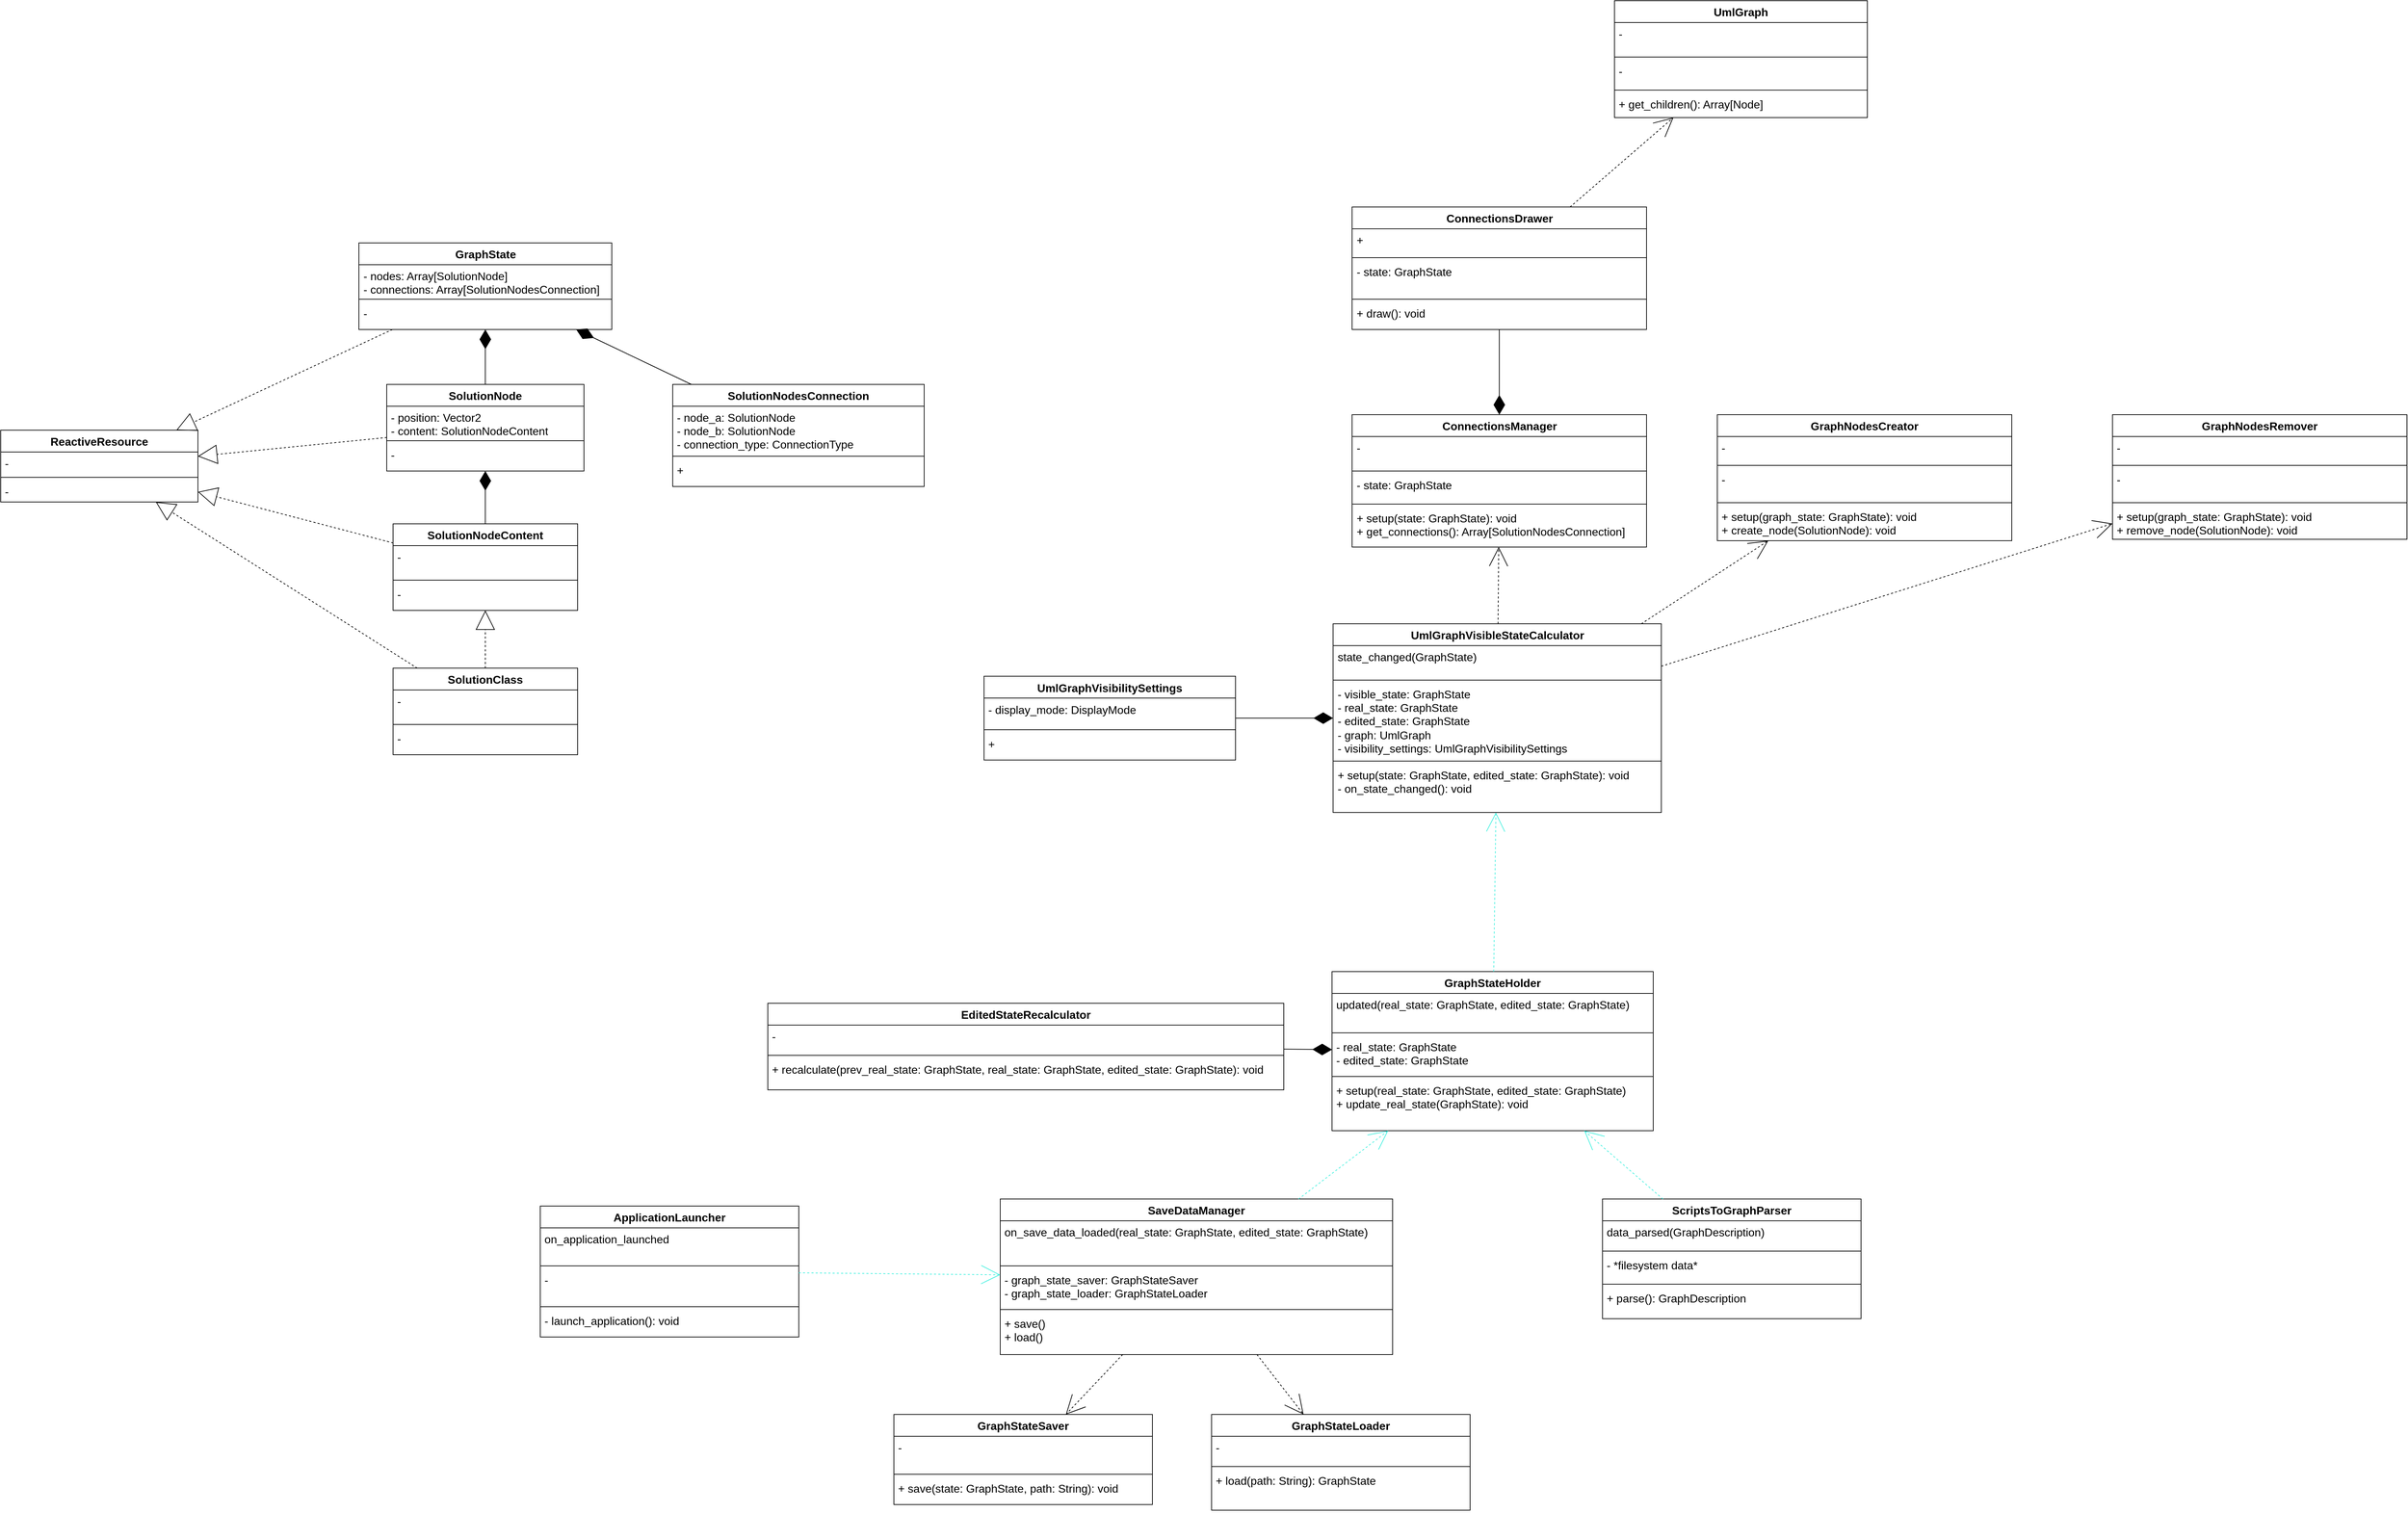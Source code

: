 <mxfile version="21.2.8" type="device" pages="2">
  <diagram name="Страница 1" id="AwVLDRzQxcL7jqyfttoa">
    <mxGraphModel dx="5785" dy="3535" grid="0" gridSize="10" guides="1" tooltips="1" connect="1" arrows="1" fold="1" page="0" pageScale="1" pageWidth="827" pageHeight="1169" math="0" shadow="0">
      <root>
        <mxCell id="0" />
        <mxCell id="1" parent="0" />
        <mxCell id="5uc5JMmJlE19swkzOkFR-1" value="UmlGraph" style="swimlane;fontStyle=1;align=center;verticalAlign=top;childLayout=stackLayout;horizontal=1;startSize=31;horizontalStack=0;resizeParent=1;resizeParentMax=0;resizeLast=0;collapsible=1;marginBottom=0;whiteSpace=wrap;html=1;fontSize=16;" parent="1" vertex="1">
          <mxGeometry x="5" y="-806" width="359" height="166" as="geometry" />
        </mxCell>
        <mxCell id="5uc5JMmJlE19swkzOkFR-2" value="-&amp;nbsp;" style="text;strokeColor=none;fillColor=none;align=left;verticalAlign=top;spacingLeft=4;spacingRight=4;overflow=hidden;rotatable=0;points=[[0,0.5],[1,0.5]];portConstraint=eastwest;whiteSpace=wrap;html=1;fontSize=16;" parent="5uc5JMmJlE19swkzOkFR-1" vertex="1">
          <mxGeometry y="31" width="359" height="45" as="geometry" />
        </mxCell>
        <mxCell id="5uc5JMmJlE19swkzOkFR-3" value="" style="line;strokeWidth=1;fillColor=none;align=left;verticalAlign=middle;spacingTop=-1;spacingLeft=3;spacingRight=3;rotatable=0;labelPosition=right;points=[];portConstraint=eastwest;strokeColor=inherit;fontSize=16;" parent="5uc5JMmJlE19swkzOkFR-1" vertex="1">
          <mxGeometry y="76" width="359" height="8" as="geometry" />
        </mxCell>
        <mxCell id="5uc5JMmJlE19swkzOkFR-4" value="-&amp;nbsp;" style="text;strokeColor=none;fillColor=none;align=left;verticalAlign=top;spacingLeft=4;spacingRight=4;overflow=hidden;rotatable=0;points=[[0,0.5],[1,0.5]];portConstraint=eastwest;whiteSpace=wrap;html=1;fontSize=16;" parent="5uc5JMmJlE19swkzOkFR-1" vertex="1">
          <mxGeometry y="84" width="359" height="39" as="geometry" />
        </mxCell>
        <mxCell id="5uc5JMmJlE19swkzOkFR-40" value="" style="line;strokeWidth=1;fillColor=none;align=left;verticalAlign=middle;spacingTop=-1;spacingLeft=3;spacingRight=3;rotatable=0;labelPosition=right;points=[];portConstraint=eastwest;strokeColor=inherit;fontSize=16;" parent="5uc5JMmJlE19swkzOkFR-1" vertex="1">
          <mxGeometry y="123" width="359" height="8" as="geometry" />
        </mxCell>
        <mxCell id="5uc5JMmJlE19swkzOkFR-39" value="+ get_children(): Array[Node]" style="text;strokeColor=none;fillColor=none;align=left;verticalAlign=top;spacingLeft=4;spacingRight=4;overflow=hidden;rotatable=0;points=[[0,0.5],[1,0.5]];portConstraint=eastwest;whiteSpace=wrap;html=1;fontSize=16;" parent="5uc5JMmJlE19swkzOkFR-1" vertex="1">
          <mxGeometry y="131" width="359" height="35" as="geometry" />
        </mxCell>
        <mxCell id="5uc5JMmJlE19swkzOkFR-9" value="ConnectionsManager" style="swimlane;fontStyle=1;align=center;verticalAlign=top;childLayout=stackLayout;horizontal=1;startSize=31;horizontalStack=0;resizeParent=1;resizeParentMax=0;resizeLast=0;collapsible=1;marginBottom=0;whiteSpace=wrap;html=1;fontSize=16;" parent="1" vertex="1">
          <mxGeometry x="-367.5" y="-218" width="418" height="188" as="geometry" />
        </mxCell>
        <mxCell id="5uc5JMmJlE19swkzOkFR-10" value="-" style="text;strokeColor=none;fillColor=none;align=left;verticalAlign=top;spacingLeft=4;spacingRight=4;overflow=hidden;rotatable=0;points=[[0,0.5],[1,0.5]];portConstraint=eastwest;whiteSpace=wrap;html=1;fontSize=16;" parent="5uc5JMmJlE19swkzOkFR-9" vertex="1">
          <mxGeometry y="31" width="418" height="45" as="geometry" />
        </mxCell>
        <mxCell id="5uc5JMmJlE19swkzOkFR-11" value="" style="line;strokeWidth=1;fillColor=none;align=left;verticalAlign=middle;spacingTop=-1;spacingLeft=3;spacingRight=3;rotatable=0;labelPosition=right;points=[];portConstraint=eastwest;strokeColor=inherit;fontSize=16;" parent="5uc5JMmJlE19swkzOkFR-9" vertex="1">
          <mxGeometry y="76" width="418" height="8" as="geometry" />
        </mxCell>
        <mxCell id="5uc5JMmJlE19swkzOkFR-12" value="- state: GraphState" style="text;strokeColor=none;fillColor=none;align=left;verticalAlign=top;spacingLeft=4;spacingRight=4;overflow=hidden;rotatable=0;points=[[0,0.5],[1,0.5]];portConstraint=eastwest;whiteSpace=wrap;html=1;fontSize=16;" parent="5uc5JMmJlE19swkzOkFR-9" vertex="1">
          <mxGeometry y="84" width="418" height="39" as="geometry" />
        </mxCell>
        <mxCell id="5uc5JMmJlE19swkzOkFR-42" value="" style="line;strokeWidth=1;fillColor=none;align=left;verticalAlign=middle;spacingTop=-1;spacingLeft=3;spacingRight=3;rotatable=0;labelPosition=right;points=[];portConstraint=eastwest;strokeColor=inherit;fontSize=16;" parent="5uc5JMmJlE19swkzOkFR-9" vertex="1">
          <mxGeometry y="123" width="418" height="8" as="geometry" />
        </mxCell>
        <mxCell id="5uc5JMmJlE19swkzOkFR-41" value="+ setup(state: GraphState): void&lt;br&gt;+ get_connections(): Array[SolutionNodesConnection]" style="text;strokeColor=none;fillColor=none;align=left;verticalAlign=top;spacingLeft=4;spacingRight=4;overflow=hidden;rotatable=0;points=[[0,0.5],[1,0.5]];portConstraint=eastwest;whiteSpace=wrap;html=1;fontSize=16;" parent="5uc5JMmJlE19swkzOkFR-9" vertex="1">
          <mxGeometry y="131" width="418" height="57" as="geometry" />
        </mxCell>
        <mxCell id="5uc5JMmJlE19swkzOkFR-57" value="GraphStateSaver" style="swimlane;fontStyle=1;align=center;verticalAlign=top;childLayout=stackLayout;horizontal=1;startSize=31;horizontalStack=0;resizeParent=1;resizeParentMax=0;resizeLast=0;collapsible=1;marginBottom=0;whiteSpace=wrap;html=1;fontSize=16;" parent="1" vertex="1">
          <mxGeometry x="-1018" y="1202" width="367" height="128" as="geometry" />
        </mxCell>
        <mxCell id="5uc5JMmJlE19swkzOkFR-58" value="-&amp;nbsp;" style="text;strokeColor=none;fillColor=none;align=left;verticalAlign=top;spacingLeft=4;spacingRight=4;overflow=hidden;rotatable=0;points=[[0,0.5],[1,0.5]];portConstraint=eastwest;whiteSpace=wrap;html=1;fontSize=16;" parent="5uc5JMmJlE19swkzOkFR-57" vertex="1">
          <mxGeometry y="31" width="367" height="50" as="geometry" />
        </mxCell>
        <mxCell id="5uc5JMmJlE19swkzOkFR-59" value="" style="line;strokeWidth=1;fillColor=none;align=left;verticalAlign=middle;spacingTop=-1;spacingLeft=3;spacingRight=3;rotatable=0;labelPosition=right;points=[];portConstraint=eastwest;strokeColor=inherit;fontSize=16;" parent="5uc5JMmJlE19swkzOkFR-57" vertex="1">
          <mxGeometry y="81" width="367" height="8" as="geometry" />
        </mxCell>
        <mxCell id="5uc5JMmJlE19swkzOkFR-60" value="+ save(state: GraphState, path: String): void" style="text;strokeColor=none;fillColor=none;align=left;verticalAlign=top;spacingLeft=4;spacingRight=4;overflow=hidden;rotatable=0;points=[[0,0.5],[1,0.5]];portConstraint=eastwest;whiteSpace=wrap;html=1;fontSize=16;" parent="5uc5JMmJlE19swkzOkFR-57" vertex="1">
          <mxGeometry y="89" width="367" height="39" as="geometry" />
        </mxCell>
        <mxCell id="5uc5JMmJlE19swkzOkFR-74" value="GraphStateHolder" style="swimlane;fontStyle=1;align=center;verticalAlign=top;childLayout=stackLayout;horizontal=1;startSize=31;horizontalStack=0;resizeParent=1;resizeParentMax=0;resizeLast=0;collapsible=1;marginBottom=0;whiteSpace=wrap;html=1;fontSize=16;" parent="1" vertex="1">
          <mxGeometry x="-396" y="573" width="456" height="226" as="geometry" />
        </mxCell>
        <mxCell id="rh7_JG7pUsOW5z6qLUO1-1" value="updated(real_state: GraphState, edited_state: GraphState)" style="text;strokeColor=none;fillColor=none;align=left;verticalAlign=top;spacingLeft=4;spacingRight=4;overflow=hidden;rotatable=0;points=[[0,0.5],[1,0.5]];portConstraint=eastwest;whiteSpace=wrap;html=1;fontSize=16;" parent="5uc5JMmJlE19swkzOkFR-74" vertex="1">
          <mxGeometry y="31" width="456" height="52" as="geometry" />
        </mxCell>
        <mxCell id="rh7_JG7pUsOW5z6qLUO1-2" value="" style="line;strokeWidth=1;fillColor=none;align=left;verticalAlign=middle;spacingTop=-1;spacingLeft=3;spacingRight=3;rotatable=0;labelPosition=right;points=[];portConstraint=eastwest;strokeColor=inherit;fontSize=16;" parent="5uc5JMmJlE19swkzOkFR-74" vertex="1">
          <mxGeometry y="83" width="456" height="8" as="geometry" />
        </mxCell>
        <mxCell id="5uc5JMmJlE19swkzOkFR-75" value="- real_state: GraphState&lt;br&gt;- edited_state: GraphState" style="text;strokeColor=none;fillColor=none;align=left;verticalAlign=top;spacingLeft=4;spacingRight=4;overflow=hidden;rotatable=0;points=[[0,0.5],[1,0.5]];portConstraint=eastwest;whiteSpace=wrap;html=1;fontSize=16;" parent="5uc5JMmJlE19swkzOkFR-74" vertex="1">
          <mxGeometry y="91" width="456" height="54" as="geometry" />
        </mxCell>
        <mxCell id="5uc5JMmJlE19swkzOkFR-76" value="" style="line;strokeWidth=1;fillColor=none;align=left;verticalAlign=middle;spacingTop=-1;spacingLeft=3;spacingRight=3;rotatable=0;labelPosition=right;points=[];portConstraint=eastwest;strokeColor=inherit;fontSize=16;" parent="5uc5JMmJlE19swkzOkFR-74" vertex="1">
          <mxGeometry y="145" width="456" height="8" as="geometry" />
        </mxCell>
        <mxCell id="5uc5JMmJlE19swkzOkFR-77" value="+ setup(real_state: GraphState, edited_state: GraphState)&lt;br&gt;+ update_real_state(GraphState): void" style="text;strokeColor=none;fillColor=none;align=left;verticalAlign=top;spacingLeft=4;spacingRight=4;overflow=hidden;rotatable=0;points=[[0,0.5],[1,0.5]];portConstraint=eastwest;whiteSpace=wrap;html=1;fontSize=16;" parent="5uc5JMmJlE19swkzOkFR-74" vertex="1">
          <mxGeometry y="153" width="456" height="73" as="geometry" />
        </mxCell>
        <mxCell id="5uc5JMmJlE19swkzOkFR-81" style="edgeStyle=none;rounded=0;orthogonalLoop=1;jettySize=auto;html=1;fontSize=12;startSize=8;endSize=25;dashed=1;strokeWidth=1;endArrow=open;endFill=0;curved=1;" parent="1" source="rh7_JG7pUsOW5z6qLUO1-3" target="5uc5JMmJlE19swkzOkFR-57" edge="1">
          <mxGeometry relative="1" as="geometry">
            <mxPoint x="-404" y="714" as="sourcePoint" />
            <mxPoint x="-594" y="1138" as="targetPoint" />
          </mxGeometry>
        </mxCell>
        <mxCell id="5uc5JMmJlE19swkzOkFR-88" value="GraphStateLoader" style="swimlane;fontStyle=1;align=center;verticalAlign=top;childLayout=stackLayout;horizontal=1;startSize=31;horizontalStack=0;resizeParent=1;resizeParentMax=0;resizeLast=0;collapsible=1;marginBottom=0;whiteSpace=wrap;html=1;fontSize=16;" parent="1" vertex="1">
          <mxGeometry x="-567" y="1202" width="367" height="136" as="geometry" />
        </mxCell>
        <mxCell id="5uc5JMmJlE19swkzOkFR-104" value="-" style="text;strokeColor=none;fillColor=none;align=left;verticalAlign=top;spacingLeft=4;spacingRight=4;overflow=hidden;rotatable=0;points=[[0,0.5],[1,0.5]];portConstraint=eastwest;whiteSpace=wrap;html=1;fontSize=16;" parent="5uc5JMmJlE19swkzOkFR-88" vertex="1">
          <mxGeometry y="31" width="367" height="39" as="geometry" />
        </mxCell>
        <mxCell id="5uc5JMmJlE19swkzOkFR-90" value="" style="line;strokeWidth=1;fillColor=none;align=left;verticalAlign=middle;spacingTop=-1;spacingLeft=3;spacingRight=3;rotatable=0;labelPosition=right;points=[];portConstraint=eastwest;strokeColor=inherit;fontSize=16;" parent="5uc5JMmJlE19swkzOkFR-88" vertex="1">
          <mxGeometry y="70" width="367" height="8" as="geometry" />
        </mxCell>
        <mxCell id="5uc5JMmJlE19swkzOkFR-91" value="+ load(path: String): GraphState" style="text;strokeColor=none;fillColor=none;align=left;verticalAlign=top;spacingLeft=4;spacingRight=4;overflow=hidden;rotatable=0;points=[[0,0.5],[1,0.5]];portConstraint=eastwest;whiteSpace=wrap;html=1;fontSize=16;" parent="5uc5JMmJlE19swkzOkFR-88" vertex="1">
          <mxGeometry y="78" width="367" height="58" as="geometry" />
        </mxCell>
        <mxCell id="5uc5JMmJlE19swkzOkFR-96" value="ScriptsToGraphParser" style="swimlane;fontStyle=1;align=center;verticalAlign=top;childLayout=stackLayout;horizontal=1;startSize=31;horizontalStack=0;resizeParent=1;resizeParentMax=0;resizeLast=0;collapsible=1;marginBottom=0;whiteSpace=wrap;html=1;fontSize=16;" parent="1" vertex="1">
          <mxGeometry x="-12" y="896" width="367" height="170" as="geometry" />
        </mxCell>
        <mxCell id="5uc5JMmJlE19swkzOkFR-97" value="data_parsed(GraphDescription)" style="text;strokeColor=none;fillColor=none;align=left;verticalAlign=top;spacingLeft=4;spacingRight=4;overflow=hidden;rotatable=0;points=[[0,0.5],[1,0.5]];portConstraint=eastwest;whiteSpace=wrap;html=1;fontSize=16;" parent="5uc5JMmJlE19swkzOkFR-96" vertex="1">
          <mxGeometry y="31" width="367" height="39" as="geometry" />
        </mxCell>
        <mxCell id="5uc5JMmJlE19swkzOkFR-112" value="" style="line;strokeWidth=1;fillColor=none;align=left;verticalAlign=middle;spacingTop=-1;spacingLeft=3;spacingRight=3;rotatable=0;labelPosition=right;points=[];portConstraint=eastwest;strokeColor=inherit;fontSize=16;" parent="5uc5JMmJlE19swkzOkFR-96" vertex="1">
          <mxGeometry y="70" width="367" height="8" as="geometry" />
        </mxCell>
        <mxCell id="5uc5JMmJlE19swkzOkFR-106" value="- *filesystem data*" style="text;strokeColor=none;fillColor=none;align=left;verticalAlign=top;spacingLeft=4;spacingRight=4;overflow=hidden;rotatable=0;points=[[0,0.5],[1,0.5]];portConstraint=eastwest;whiteSpace=wrap;html=1;fontSize=16;" parent="5uc5JMmJlE19swkzOkFR-96" vertex="1">
          <mxGeometry y="78" width="367" height="39" as="geometry" />
        </mxCell>
        <mxCell id="5uc5JMmJlE19swkzOkFR-98" value="" style="line;strokeWidth=1;fillColor=none;align=left;verticalAlign=middle;spacingTop=-1;spacingLeft=3;spacingRight=3;rotatable=0;labelPosition=right;points=[];portConstraint=eastwest;strokeColor=inherit;fontSize=16;" parent="5uc5JMmJlE19swkzOkFR-96" vertex="1">
          <mxGeometry y="117" width="367" height="8" as="geometry" />
        </mxCell>
        <mxCell id="5uc5JMmJlE19swkzOkFR-99" value="+ parse(): GraphDescription" style="text;strokeColor=none;fillColor=none;align=left;verticalAlign=top;spacingLeft=4;spacingRight=4;overflow=hidden;rotatable=0;points=[[0,0.5],[1,0.5]];portConstraint=eastwest;whiteSpace=wrap;html=1;fontSize=16;" parent="5uc5JMmJlE19swkzOkFR-96" vertex="1">
          <mxGeometry y="125" width="367" height="45" as="geometry" />
        </mxCell>
        <mxCell id="5uc5JMmJlE19swkzOkFR-102" style="edgeStyle=none;rounded=0;orthogonalLoop=1;jettySize=auto;html=1;fontSize=12;startSize=8;endSize=25;dashed=1;strokeWidth=1;endArrow=open;endFill=0;curved=1;strokeColor=#43F0DF;" parent="1" source="5uc5JMmJlE19swkzOkFR-96" target="5uc5JMmJlE19swkzOkFR-74" edge="1">
          <mxGeometry relative="1" as="geometry">
            <mxPoint x="404" y="1011" as="sourcePoint" />
            <mxPoint x="9" y="868" as="targetPoint" />
          </mxGeometry>
        </mxCell>
        <mxCell id="_XdN-YsThGpJF9ERjy_R-31" value="SolutionNodeContent" style="swimlane;fontStyle=1;align=center;verticalAlign=top;childLayout=stackLayout;horizontal=1;startSize=31;horizontalStack=0;resizeParent=1;resizeParentMax=0;resizeLast=0;collapsible=1;marginBottom=0;whiteSpace=wrap;html=1;fontSize=16;" parent="1" vertex="1">
          <mxGeometry x="-1729" y="-63" width="262" height="123" as="geometry" />
        </mxCell>
        <mxCell id="_XdN-YsThGpJF9ERjy_R-32" value="-&amp;nbsp;" style="text;strokeColor=none;fillColor=none;align=left;verticalAlign=top;spacingLeft=4;spacingRight=4;overflow=hidden;rotatable=0;points=[[0,0.5],[1,0.5]];portConstraint=eastwest;whiteSpace=wrap;html=1;fontSize=16;" parent="_XdN-YsThGpJF9ERjy_R-31" vertex="1">
          <mxGeometry y="31" width="262" height="45" as="geometry" />
        </mxCell>
        <mxCell id="_XdN-YsThGpJF9ERjy_R-33" value="" style="line;strokeWidth=1;fillColor=none;align=left;verticalAlign=middle;spacingTop=-1;spacingLeft=3;spacingRight=3;rotatable=0;labelPosition=right;points=[];portConstraint=eastwest;strokeColor=inherit;fontSize=16;" parent="_XdN-YsThGpJF9ERjy_R-31" vertex="1">
          <mxGeometry y="76" width="262" height="8" as="geometry" />
        </mxCell>
        <mxCell id="_XdN-YsThGpJF9ERjy_R-34" value="-" style="text;strokeColor=none;fillColor=none;align=left;verticalAlign=top;spacingLeft=4;spacingRight=4;overflow=hidden;rotatable=0;points=[[0,0.5],[1,0.5]];portConstraint=eastwest;whiteSpace=wrap;html=1;fontSize=16;" parent="_XdN-YsThGpJF9ERjy_R-31" vertex="1">
          <mxGeometry y="84" width="262" height="39" as="geometry" />
        </mxCell>
        <mxCell id="_XdN-YsThGpJF9ERjy_R-35" value="SolutionNode" style="swimlane;fontStyle=1;align=center;verticalAlign=top;childLayout=stackLayout;horizontal=1;startSize=31;horizontalStack=0;resizeParent=1;resizeParentMax=0;resizeLast=0;collapsible=1;marginBottom=0;whiteSpace=wrap;html=1;fontSize=16;" parent="1" vertex="1">
          <mxGeometry x="-1738" y="-261" width="280" height="123" as="geometry" />
        </mxCell>
        <mxCell id="_XdN-YsThGpJF9ERjy_R-36" value="- position: Vector2&lt;br&gt;- content: SolutionNodeContent" style="text;strokeColor=none;fillColor=none;align=left;verticalAlign=top;spacingLeft=4;spacingRight=4;overflow=hidden;rotatable=0;points=[[0,0.5],[1,0.5]];portConstraint=eastwest;whiteSpace=wrap;html=1;fontSize=16;" parent="_XdN-YsThGpJF9ERjy_R-35" vertex="1">
          <mxGeometry y="31" width="280" height="45" as="geometry" />
        </mxCell>
        <mxCell id="_XdN-YsThGpJF9ERjy_R-37" value="" style="line;strokeWidth=1;fillColor=none;align=left;verticalAlign=middle;spacingTop=-1;spacingLeft=3;spacingRight=3;rotatable=0;labelPosition=right;points=[];portConstraint=eastwest;strokeColor=inherit;fontSize=16;" parent="_XdN-YsThGpJF9ERjy_R-35" vertex="1">
          <mxGeometry y="76" width="280" height="8" as="geometry" />
        </mxCell>
        <mxCell id="_XdN-YsThGpJF9ERjy_R-38" value="-&amp;nbsp;" style="text;strokeColor=none;fillColor=none;align=left;verticalAlign=top;spacingLeft=4;spacingRight=4;overflow=hidden;rotatable=0;points=[[0,0.5],[1,0.5]];portConstraint=eastwest;whiteSpace=wrap;html=1;fontSize=16;" parent="_XdN-YsThGpJF9ERjy_R-35" vertex="1">
          <mxGeometry y="84" width="280" height="39" as="geometry" />
        </mxCell>
        <mxCell id="_XdN-YsThGpJF9ERjy_R-46" value="SolutionClass" style="swimlane;fontStyle=1;align=center;verticalAlign=top;childLayout=stackLayout;horizontal=1;startSize=31;horizontalStack=0;resizeParent=1;resizeParentMax=0;resizeLast=0;collapsible=1;marginBottom=0;whiteSpace=wrap;html=1;fontSize=16;" parent="1" vertex="1">
          <mxGeometry x="-1729" y="142" width="262" height="123" as="geometry" />
        </mxCell>
        <mxCell id="_XdN-YsThGpJF9ERjy_R-47" value="-&amp;nbsp;" style="text;strokeColor=none;fillColor=none;align=left;verticalAlign=top;spacingLeft=4;spacingRight=4;overflow=hidden;rotatable=0;points=[[0,0.5],[1,0.5]];portConstraint=eastwest;whiteSpace=wrap;html=1;fontSize=16;" parent="_XdN-YsThGpJF9ERjy_R-46" vertex="1">
          <mxGeometry y="31" width="262" height="45" as="geometry" />
        </mxCell>
        <mxCell id="_XdN-YsThGpJF9ERjy_R-48" value="" style="line;strokeWidth=1;fillColor=none;align=left;verticalAlign=middle;spacingTop=-1;spacingLeft=3;spacingRight=3;rotatable=0;labelPosition=right;points=[];portConstraint=eastwest;strokeColor=inherit;fontSize=16;" parent="_XdN-YsThGpJF9ERjy_R-46" vertex="1">
          <mxGeometry y="76" width="262" height="8" as="geometry" />
        </mxCell>
        <mxCell id="_XdN-YsThGpJF9ERjy_R-49" value="-" style="text;strokeColor=none;fillColor=none;align=left;verticalAlign=top;spacingLeft=4;spacingRight=4;overflow=hidden;rotatable=0;points=[[0,0.5],[1,0.5]];portConstraint=eastwest;whiteSpace=wrap;html=1;fontSize=16;" parent="_XdN-YsThGpJF9ERjy_R-46" vertex="1">
          <mxGeometry y="84" width="262" height="39" as="geometry" />
        </mxCell>
        <mxCell id="_XdN-YsThGpJF9ERjy_R-51" style="edgeStyle=none;rounded=0;orthogonalLoop=1;jettySize=auto;html=1;fontSize=12;startSize=8;endSize=25;dashed=1;strokeWidth=1;endArrow=block;endFill=0;curved=1;" parent="1" source="_XdN-YsThGpJF9ERjy_R-46" target="_XdN-YsThGpJF9ERjy_R-31" edge="1">
          <mxGeometry relative="1" as="geometry">
            <mxPoint x="-1221" y="303" as="sourcePoint" />
            <mxPoint x="-1145" y="229" as="targetPoint" />
          </mxGeometry>
        </mxCell>
        <mxCell id="_XdN-YsThGpJF9ERjy_R-53" style="edgeStyle=none;rounded=0;orthogonalLoop=1;jettySize=auto;html=1;fontSize=12;startSize=8;endSize=25;strokeWidth=1;endArrow=diamondThin;endFill=1;curved=1;" parent="1" source="_XdN-YsThGpJF9ERjy_R-35" target="sZYYKadMbbek9cVeQEOd-8" edge="1">
          <mxGeometry relative="1" as="geometry">
            <mxPoint x="-1122" y="333" as="sourcePoint" />
            <mxPoint x="-1598" y="-332" as="targetPoint" />
          </mxGeometry>
        </mxCell>
        <mxCell id="_XdN-YsThGpJF9ERjy_R-55" style="edgeStyle=none;rounded=0;orthogonalLoop=1;jettySize=auto;html=1;fontSize=12;startSize=8;endSize=25;strokeWidth=1;endArrow=diamondThin;endFill=1;curved=1;" parent="1" source="_XdN-YsThGpJF9ERjy_R-31" target="_XdN-YsThGpJF9ERjy_R-35" edge="1">
          <mxGeometry relative="1" as="geometry">
            <mxPoint x="-1220" y="264" as="sourcePoint" />
            <mxPoint x="-1144" y="190" as="targetPoint" />
          </mxGeometry>
        </mxCell>
        <mxCell id="_XdN-YsThGpJF9ERjy_R-63" value="SolutionNodesConnection" style="swimlane;fontStyle=1;align=center;verticalAlign=top;childLayout=stackLayout;horizontal=1;startSize=31;horizontalStack=0;resizeParent=1;resizeParentMax=0;resizeLast=0;collapsible=1;marginBottom=0;whiteSpace=wrap;html=1;fontSize=16;" parent="1" vertex="1">
          <mxGeometry x="-1332" y="-261" width="357" height="145" as="geometry" />
        </mxCell>
        <mxCell id="_XdN-YsThGpJF9ERjy_R-64" value="- node_a: SolutionNode&lt;br&gt;- node_b: SolutionNode&lt;br&gt;- connection_type: ConnectionType" style="text;strokeColor=none;fillColor=none;align=left;verticalAlign=top;spacingLeft=4;spacingRight=4;overflow=hidden;rotatable=0;points=[[0,0.5],[1,0.5]];portConstraint=eastwest;whiteSpace=wrap;html=1;fontSize=16;" parent="_XdN-YsThGpJF9ERjy_R-63" vertex="1">
          <mxGeometry y="31" width="357" height="67" as="geometry" />
        </mxCell>
        <mxCell id="_XdN-YsThGpJF9ERjy_R-65" value="" style="line;strokeWidth=1;fillColor=none;align=left;verticalAlign=middle;spacingTop=-1;spacingLeft=3;spacingRight=3;rotatable=0;labelPosition=right;points=[];portConstraint=eastwest;strokeColor=inherit;fontSize=16;" parent="_XdN-YsThGpJF9ERjy_R-63" vertex="1">
          <mxGeometry y="98" width="357" height="8" as="geometry" />
        </mxCell>
        <mxCell id="_XdN-YsThGpJF9ERjy_R-66" value="+&amp;nbsp;" style="text;strokeColor=none;fillColor=none;align=left;verticalAlign=top;spacingLeft=4;spacingRight=4;overflow=hidden;rotatable=0;points=[[0,0.5],[1,0.5]];portConstraint=eastwest;whiteSpace=wrap;html=1;fontSize=16;" parent="_XdN-YsThGpJF9ERjy_R-63" vertex="1">
          <mxGeometry y="106" width="357" height="39" as="geometry" />
        </mxCell>
        <mxCell id="_XdN-YsThGpJF9ERjy_R-68" style="edgeStyle=none;rounded=0;orthogonalLoop=1;jettySize=auto;html=1;fontSize=12;startSize=8;endSize=25;strokeWidth=1;endArrow=diamondThin;endFill=1;curved=1;" parent="1" source="_XdN-YsThGpJF9ERjy_R-63" target="sZYYKadMbbek9cVeQEOd-8" edge="1">
          <mxGeometry relative="1" as="geometry">
            <mxPoint x="-1211" y="-105" as="sourcePoint" />
            <mxPoint x="-898" y="-85" as="targetPoint" />
          </mxGeometry>
        </mxCell>
        <mxCell id="sZYYKadMbbek9cVeQEOd-1" value="ReactiveResource" style="swimlane;fontStyle=1;align=center;verticalAlign=top;childLayout=stackLayout;horizontal=1;startSize=31;horizontalStack=0;resizeParent=1;resizeParentMax=0;resizeLast=0;collapsible=1;marginBottom=0;whiteSpace=wrap;html=1;fontSize=16;" parent="1" vertex="1">
          <mxGeometry x="-2286" y="-196" width="280" height="102" as="geometry" />
        </mxCell>
        <mxCell id="sZYYKadMbbek9cVeQEOd-2" value="-&amp;nbsp;" style="text;strokeColor=none;fillColor=none;align=left;verticalAlign=top;spacingLeft=4;spacingRight=4;overflow=hidden;rotatable=0;points=[[0,0.5],[1,0.5]];portConstraint=eastwest;whiteSpace=wrap;html=1;fontSize=16;" parent="sZYYKadMbbek9cVeQEOd-1" vertex="1">
          <mxGeometry y="31" width="280" height="32" as="geometry" />
        </mxCell>
        <mxCell id="sZYYKadMbbek9cVeQEOd-3" value="" style="line;strokeWidth=1;fillColor=none;align=left;verticalAlign=middle;spacingTop=-1;spacingLeft=3;spacingRight=3;rotatable=0;labelPosition=right;points=[];portConstraint=eastwest;strokeColor=inherit;fontSize=16;" parent="sZYYKadMbbek9cVeQEOd-1" vertex="1">
          <mxGeometry y="63" width="280" height="8" as="geometry" />
        </mxCell>
        <mxCell id="sZYYKadMbbek9cVeQEOd-4" value="-&amp;nbsp;" style="text;strokeColor=none;fillColor=none;align=left;verticalAlign=top;spacingLeft=4;spacingRight=4;overflow=hidden;rotatable=0;points=[[0,0.5],[1,0.5]];portConstraint=eastwest;whiteSpace=wrap;html=1;fontSize=16;" parent="sZYYKadMbbek9cVeQEOd-1" vertex="1">
          <mxGeometry y="71" width="280" height="31" as="geometry" />
        </mxCell>
        <mxCell id="sZYYKadMbbek9cVeQEOd-5" style="edgeStyle=none;rounded=0;orthogonalLoop=1;jettySize=auto;html=1;fontSize=12;startSize=8;endSize=25;dashed=1;strokeWidth=1;endArrow=block;endFill=0;curved=1;" parent="1" source="_XdN-YsThGpJF9ERjy_R-31" target="sZYYKadMbbek9cVeQEOd-1" edge="1">
          <mxGeometry relative="1" as="geometry">
            <mxPoint x="-1588" y="152" as="sourcePoint" />
            <mxPoint x="-1588" y="70" as="targetPoint" />
          </mxGeometry>
        </mxCell>
        <mxCell id="sZYYKadMbbek9cVeQEOd-6" style="edgeStyle=none;rounded=0;orthogonalLoop=1;jettySize=auto;html=1;fontSize=12;startSize=8;endSize=25;dashed=1;strokeWidth=1;endArrow=block;endFill=0;curved=1;" parent="1" source="_XdN-YsThGpJF9ERjy_R-46" target="sZYYKadMbbek9cVeQEOd-1" edge="1">
          <mxGeometry relative="1" as="geometry">
            <mxPoint x="-1719" y="-21.239" as="sourcePoint" />
            <mxPoint x="-2155" y="-120.218" as="targetPoint" />
          </mxGeometry>
        </mxCell>
        <mxCell id="sZYYKadMbbek9cVeQEOd-7" style="edgeStyle=none;rounded=0;orthogonalLoop=1;jettySize=auto;html=1;fontSize=12;startSize=8;endSize=25;dashed=1;strokeWidth=1;endArrow=block;endFill=0;curved=1;" parent="1" source="_XdN-YsThGpJF9ERjy_R-35" target="sZYYKadMbbek9cVeQEOd-1" edge="1">
          <mxGeometry relative="1" as="geometry">
            <mxPoint x="-1719" y="-21.239" as="sourcePoint" />
            <mxPoint x="-2155" y="-120.218" as="targetPoint" />
          </mxGeometry>
        </mxCell>
        <mxCell id="sZYYKadMbbek9cVeQEOd-8" value="GraphState" style="swimlane;fontStyle=1;align=center;verticalAlign=top;childLayout=stackLayout;horizontal=1;startSize=31;horizontalStack=0;resizeParent=1;resizeParentMax=0;resizeLast=0;collapsible=1;marginBottom=0;whiteSpace=wrap;html=1;fontSize=16;" parent="1" vertex="1">
          <mxGeometry x="-1777.5" y="-462" width="359" height="123" as="geometry" />
        </mxCell>
        <mxCell id="sZYYKadMbbek9cVeQEOd-9" value="- nodes: Array[SolutionNode]&lt;br&gt;- connections: Array[SolutionNodesConnection]" style="text;strokeColor=none;fillColor=none;align=left;verticalAlign=top;spacingLeft=4;spacingRight=4;overflow=hidden;rotatable=0;points=[[0,0.5],[1,0.5]];portConstraint=eastwest;whiteSpace=wrap;html=1;fontSize=16;" parent="sZYYKadMbbek9cVeQEOd-8" vertex="1">
          <mxGeometry y="31" width="359" height="45" as="geometry" />
        </mxCell>
        <mxCell id="sZYYKadMbbek9cVeQEOd-10" value="" style="line;strokeWidth=1;fillColor=none;align=left;verticalAlign=middle;spacingTop=-1;spacingLeft=3;spacingRight=3;rotatable=0;labelPosition=right;points=[];portConstraint=eastwest;strokeColor=inherit;fontSize=16;" parent="sZYYKadMbbek9cVeQEOd-8" vertex="1">
          <mxGeometry y="76" width="359" height="8" as="geometry" />
        </mxCell>
        <mxCell id="sZYYKadMbbek9cVeQEOd-11" value="-" style="text;strokeColor=none;fillColor=none;align=left;verticalAlign=top;spacingLeft=4;spacingRight=4;overflow=hidden;rotatable=0;points=[[0,0.5],[1,0.5]];portConstraint=eastwest;whiteSpace=wrap;html=1;fontSize=16;" parent="sZYYKadMbbek9cVeQEOd-8" vertex="1">
          <mxGeometry y="84" width="359" height="39" as="geometry" />
        </mxCell>
        <mxCell id="sZYYKadMbbek9cVeQEOd-12" style="edgeStyle=none;rounded=0;orthogonalLoop=1;jettySize=auto;html=1;fontSize=12;startSize=8;endSize=25;dashed=1;strokeWidth=1;endArrow=block;endFill=0;curved=1;" parent="1" source="sZYYKadMbbek9cVeQEOd-8" target="sZYYKadMbbek9cVeQEOd-1" edge="1">
          <mxGeometry relative="1" as="geometry">
            <mxPoint x="-1728" y="-175.577" as="sourcePoint" />
            <mxPoint x="-1996.0" y="-148.923" as="targetPoint" />
          </mxGeometry>
        </mxCell>
        <mxCell id="sZYYKadMbbek9cVeQEOd-22" style="edgeStyle=none;curved=1;rounded=0;orthogonalLoop=1;jettySize=auto;html=1;exitX=0.25;exitY=0;exitDx=0;exitDy=0;fontSize=12;startSize=8;endSize=8;" parent="1" edge="1">
          <mxGeometry relative="1" as="geometry">
            <mxPoint x="263.25" y="-518" as="sourcePoint" />
            <mxPoint x="263.25" y="-518" as="targetPoint" />
          </mxGeometry>
        </mxCell>
        <mxCell id="sZYYKadMbbek9cVeQEOd-32" value="GraphNodesCreator" style="swimlane;fontStyle=1;align=center;verticalAlign=top;childLayout=stackLayout;horizontal=1;startSize=31;horizontalStack=0;resizeParent=1;resizeParentMax=0;resizeLast=0;collapsible=1;marginBottom=0;whiteSpace=wrap;html=1;fontSize=16;" parent="1" vertex="1">
          <mxGeometry x="151" y="-218" width="418" height="179" as="geometry" />
        </mxCell>
        <mxCell id="sZYYKadMbbek9cVeQEOd-33" value="-" style="text;strokeColor=none;fillColor=none;align=left;verticalAlign=top;spacingLeft=4;spacingRight=4;overflow=hidden;rotatable=0;points=[[0,0.5],[1,0.5]];portConstraint=eastwest;whiteSpace=wrap;html=1;fontSize=16;" parent="sZYYKadMbbek9cVeQEOd-32" vertex="1">
          <mxGeometry y="31" width="418" height="37" as="geometry" />
        </mxCell>
        <mxCell id="sZYYKadMbbek9cVeQEOd-34" value="" style="line;strokeWidth=1;fillColor=none;align=left;verticalAlign=middle;spacingTop=-1;spacingLeft=3;spacingRight=3;rotatable=0;labelPosition=right;points=[];portConstraint=eastwest;strokeColor=inherit;fontSize=16;" parent="sZYYKadMbbek9cVeQEOd-32" vertex="1">
          <mxGeometry y="68" width="418" height="8" as="geometry" />
        </mxCell>
        <mxCell id="sZYYKadMbbek9cVeQEOd-35" value="-" style="text;strokeColor=none;fillColor=none;align=left;verticalAlign=top;spacingLeft=4;spacingRight=4;overflow=hidden;rotatable=0;points=[[0,0.5],[1,0.5]];portConstraint=eastwest;whiteSpace=wrap;html=1;fontSize=16;" parent="sZYYKadMbbek9cVeQEOd-32" vertex="1">
          <mxGeometry y="76" width="418" height="45" as="geometry" />
        </mxCell>
        <mxCell id="sZYYKadMbbek9cVeQEOd-36" value="" style="line;strokeWidth=1;fillColor=none;align=left;verticalAlign=middle;spacingTop=-1;spacingLeft=3;spacingRight=3;rotatable=0;labelPosition=right;points=[];portConstraint=eastwest;strokeColor=inherit;fontSize=16;" parent="sZYYKadMbbek9cVeQEOd-32" vertex="1">
          <mxGeometry y="121" width="418" height="8" as="geometry" />
        </mxCell>
        <mxCell id="sZYYKadMbbek9cVeQEOd-37" value="+ setup(graph_state: GraphState): void&lt;br&gt;+ create_node(SolutionNode): void" style="text;strokeColor=none;fillColor=none;align=left;verticalAlign=top;spacingLeft=4;spacingRight=4;overflow=hidden;rotatable=0;points=[[0,0.5],[1,0.5]];portConstraint=eastwest;whiteSpace=wrap;html=1;fontSize=16;" parent="sZYYKadMbbek9cVeQEOd-32" vertex="1">
          <mxGeometry y="129" width="418" height="50" as="geometry" />
        </mxCell>
        <mxCell id="rh7_JG7pUsOW5z6qLUO1-3" value="SaveDataManager" style="swimlane;fontStyle=1;align=center;verticalAlign=top;childLayout=stackLayout;horizontal=1;startSize=31;horizontalStack=0;resizeParent=1;resizeParentMax=0;resizeLast=0;collapsible=1;marginBottom=0;whiteSpace=wrap;html=1;fontSize=16;" parent="1" vertex="1">
          <mxGeometry x="-867" y="896" width="557" height="221" as="geometry" />
        </mxCell>
        <mxCell id="rh7_JG7pUsOW5z6qLUO1-4" value="on_save_data_loaded(real_state: GraphState, edited_state: GraphState)" style="text;strokeColor=none;fillColor=none;align=left;verticalAlign=top;spacingLeft=4;spacingRight=4;overflow=hidden;rotatable=0;points=[[0,0.5],[1,0.5]];portConstraint=eastwest;whiteSpace=wrap;html=1;fontSize=16;" parent="rh7_JG7pUsOW5z6qLUO1-3" vertex="1">
          <mxGeometry y="31" width="557" height="60" as="geometry" />
        </mxCell>
        <mxCell id="rh7_JG7pUsOW5z6qLUO1-5" value="" style="line;strokeWidth=1;fillColor=none;align=left;verticalAlign=middle;spacingTop=-1;spacingLeft=3;spacingRight=3;rotatable=0;labelPosition=right;points=[];portConstraint=eastwest;strokeColor=inherit;fontSize=16;" parent="rh7_JG7pUsOW5z6qLUO1-3" vertex="1">
          <mxGeometry y="91" width="557" height="8" as="geometry" />
        </mxCell>
        <mxCell id="rh7_JG7pUsOW5z6qLUO1-6" value="- graph_state_saver: GraphStateSaver&lt;br&gt;- graph_state_loader: GraphStateLoader&lt;br&gt;" style="text;strokeColor=none;fillColor=none;align=left;verticalAlign=top;spacingLeft=4;spacingRight=4;overflow=hidden;rotatable=0;points=[[0,0.5],[1,0.5]];portConstraint=eastwest;whiteSpace=wrap;html=1;fontSize=16;" parent="rh7_JG7pUsOW5z6qLUO1-3" vertex="1">
          <mxGeometry y="99" width="557" height="54" as="geometry" />
        </mxCell>
        <mxCell id="rh7_JG7pUsOW5z6qLUO1-7" value="" style="line;strokeWidth=1;fillColor=none;align=left;verticalAlign=middle;spacingTop=-1;spacingLeft=3;spacingRight=3;rotatable=0;labelPosition=right;points=[];portConstraint=eastwest;strokeColor=inherit;fontSize=16;" parent="rh7_JG7pUsOW5z6qLUO1-3" vertex="1">
          <mxGeometry y="153" width="557" height="8" as="geometry" />
        </mxCell>
        <mxCell id="rh7_JG7pUsOW5z6qLUO1-8" value="+ save()&lt;br&gt;+ load()" style="text;strokeColor=none;fillColor=none;align=left;verticalAlign=top;spacingLeft=4;spacingRight=4;overflow=hidden;rotatable=0;points=[[0,0.5],[1,0.5]];portConstraint=eastwest;whiteSpace=wrap;html=1;fontSize=16;" parent="rh7_JG7pUsOW5z6qLUO1-3" vertex="1">
          <mxGeometry y="161" width="557" height="60" as="geometry" />
        </mxCell>
        <mxCell id="rh7_JG7pUsOW5z6qLUO1-9" style="edgeStyle=none;rounded=0;orthogonalLoop=1;jettySize=auto;html=1;fontSize=12;startSize=8;endSize=25;dashed=1;strokeWidth=1;endArrow=open;endFill=0;curved=1;" parent="1" source="rh7_JG7pUsOW5z6qLUO1-3" target="5uc5JMmJlE19swkzOkFR-88" edge="1">
          <mxGeometry relative="1" as="geometry">
            <mxPoint x="-683.251" y="1127" as="sourcePoint" />
            <mxPoint x="-763.829" y="1212" as="targetPoint" />
          </mxGeometry>
        </mxCell>
        <mxCell id="rh7_JG7pUsOW5z6qLUO1-10" style="edgeStyle=none;rounded=0;orthogonalLoop=1;jettySize=auto;html=1;fontSize=12;startSize=8;endSize=25;dashed=1;strokeWidth=1;endArrow=open;endFill=0;curved=1;strokeColor=#43F0DF;" parent="1" source="rh7_JG7pUsOW5z6qLUO1-3" target="5uc5JMmJlE19swkzOkFR-74" edge="1">
          <mxGeometry relative="1" as="geometry">
            <mxPoint x="268.663" y="1170" as="sourcePoint" />
            <mxPoint x="98.588" y="816" as="targetPoint" />
          </mxGeometry>
        </mxCell>
        <mxCell id="rh7_JG7pUsOW5z6qLUO1-11" value="ApplicationLauncher" style="swimlane;fontStyle=1;align=center;verticalAlign=top;childLayout=stackLayout;horizontal=1;startSize=31;horizontalStack=0;resizeParent=1;resizeParentMax=0;resizeLast=0;collapsible=1;marginBottom=0;whiteSpace=wrap;html=1;fontSize=16;" parent="1" vertex="1">
          <mxGeometry x="-1520" y="906" width="367" height="186" as="geometry" />
        </mxCell>
        <mxCell id="rh7_JG7pUsOW5z6qLUO1-16" value="on_application_launched" style="text;strokeColor=none;fillColor=none;align=left;verticalAlign=top;spacingLeft=4;spacingRight=4;overflow=hidden;rotatable=0;points=[[0,0.5],[1,0.5]];portConstraint=eastwest;whiteSpace=wrap;html=1;fontSize=16;" parent="rh7_JG7pUsOW5z6qLUO1-11" vertex="1">
          <mxGeometry y="31" width="367" height="50" as="geometry" />
        </mxCell>
        <mxCell id="rh7_JG7pUsOW5z6qLUO1-17" value="" style="line;strokeWidth=1;fillColor=none;align=left;verticalAlign=middle;spacingTop=-1;spacingLeft=3;spacingRight=3;rotatable=0;labelPosition=right;points=[];portConstraint=eastwest;strokeColor=inherit;fontSize=16;" parent="rh7_JG7pUsOW5z6qLUO1-11" vertex="1">
          <mxGeometry y="81" width="367" height="8" as="geometry" />
        </mxCell>
        <mxCell id="rh7_JG7pUsOW5z6qLUO1-12" value="-&amp;nbsp;" style="text;strokeColor=none;fillColor=none;align=left;verticalAlign=top;spacingLeft=4;spacingRight=4;overflow=hidden;rotatable=0;points=[[0,0.5],[1,0.5]];portConstraint=eastwest;whiteSpace=wrap;html=1;fontSize=16;" parent="rh7_JG7pUsOW5z6qLUO1-11" vertex="1">
          <mxGeometry y="89" width="367" height="50" as="geometry" />
        </mxCell>
        <mxCell id="rh7_JG7pUsOW5z6qLUO1-13" value="" style="line;strokeWidth=1;fillColor=none;align=left;verticalAlign=middle;spacingTop=-1;spacingLeft=3;spacingRight=3;rotatable=0;labelPosition=right;points=[];portConstraint=eastwest;strokeColor=inherit;fontSize=16;" parent="rh7_JG7pUsOW5z6qLUO1-11" vertex="1">
          <mxGeometry y="139" width="367" height="8" as="geometry" />
        </mxCell>
        <mxCell id="rh7_JG7pUsOW5z6qLUO1-14" value="- launch_application(): void" style="text;strokeColor=none;fillColor=none;align=left;verticalAlign=top;spacingLeft=4;spacingRight=4;overflow=hidden;rotatable=0;points=[[0,0.5],[1,0.5]];portConstraint=eastwest;whiteSpace=wrap;html=1;fontSize=16;" parent="rh7_JG7pUsOW5z6qLUO1-11" vertex="1">
          <mxGeometry y="147" width="367" height="39" as="geometry" />
        </mxCell>
        <mxCell id="rh7_JG7pUsOW5z6qLUO1-15" style="edgeStyle=none;rounded=0;orthogonalLoop=1;jettySize=auto;html=1;fontSize=12;startSize=8;endSize=25;dashed=1;strokeWidth=1;endArrow=open;endFill=0;curved=1;strokeColor=#43F0DF;" parent="1" source="rh7_JG7pUsOW5z6qLUO1-11" target="rh7_JG7pUsOW5z6qLUO1-3" edge="1">
          <mxGeometry relative="1" as="geometry">
            <mxPoint x="-441.797" y="906" as="sourcePoint" />
            <mxPoint x="-321.796" y="809" as="targetPoint" />
          </mxGeometry>
        </mxCell>
        <mxCell id="rh7_JG7pUsOW5z6qLUO1-18" value="EditedStateRecalculator" style="swimlane;fontStyle=1;align=center;verticalAlign=top;childLayout=stackLayout;horizontal=1;startSize=31;horizontalStack=0;resizeParent=1;resizeParentMax=0;resizeLast=0;collapsible=1;marginBottom=0;whiteSpace=wrap;html=1;fontSize=16;" parent="1" vertex="1">
          <mxGeometry x="-1197" y="618" width="732.5" height="123" as="geometry" />
        </mxCell>
        <mxCell id="rh7_JG7pUsOW5z6qLUO1-21" value="-&amp;nbsp;" style="text;strokeColor=none;fillColor=none;align=left;verticalAlign=top;spacingLeft=4;spacingRight=4;overflow=hidden;rotatable=0;points=[[0,0.5],[1,0.5]];portConstraint=eastwest;whiteSpace=wrap;html=1;fontSize=16;" parent="rh7_JG7pUsOW5z6qLUO1-18" vertex="1">
          <mxGeometry y="31" width="732.5" height="39" as="geometry" />
        </mxCell>
        <mxCell id="rh7_JG7pUsOW5z6qLUO1-22" value="" style="line;strokeWidth=1;fillColor=none;align=left;verticalAlign=middle;spacingTop=-1;spacingLeft=3;spacingRight=3;rotatable=0;labelPosition=right;points=[];portConstraint=eastwest;strokeColor=inherit;fontSize=16;" parent="rh7_JG7pUsOW5z6qLUO1-18" vertex="1">
          <mxGeometry y="70" width="732.5" height="8" as="geometry" />
        </mxCell>
        <mxCell id="rh7_JG7pUsOW5z6qLUO1-23" value="+ recalculate(prev_real_state: GraphState, real_state: GraphState, edited_state: GraphState): void" style="text;strokeColor=none;fillColor=none;align=left;verticalAlign=top;spacingLeft=4;spacingRight=4;overflow=hidden;rotatable=0;points=[[0,0.5],[1,0.5]];portConstraint=eastwest;whiteSpace=wrap;html=1;fontSize=16;" parent="rh7_JG7pUsOW5z6qLUO1-18" vertex="1">
          <mxGeometry y="78" width="732.5" height="45" as="geometry" />
        </mxCell>
        <mxCell id="rh7_JG7pUsOW5z6qLUO1-25" style="edgeStyle=none;rounded=0;orthogonalLoop=1;jettySize=auto;html=1;fontSize=12;startSize=8;endSize=25;strokeWidth=1;endArrow=diamondThin;endFill=1;curved=1;" parent="1" source="rh7_JG7pUsOW5z6qLUO1-18" target="5uc5JMmJlE19swkzOkFR-74" edge="1">
          <mxGeometry relative="1" as="geometry">
            <mxPoint x="-762" y="175" as="sourcePoint" />
            <mxPoint x="-1091" y="636" as="targetPoint" />
          </mxGeometry>
        </mxCell>
        <mxCell id="rh7_JG7pUsOW5z6qLUO1-26" style="edgeStyle=none;rounded=0;orthogonalLoop=1;jettySize=auto;html=1;fontSize=12;startSize=8;endSize=25;dashed=1;strokeWidth=1;endArrow=open;endFill=0;curved=1;strokeColor=#43F0DF;" parent="1" source="5uc5JMmJlE19swkzOkFR-74" target="rh7_JG7pUsOW5z6qLUO1-27" edge="1">
          <mxGeometry relative="1" as="geometry">
            <mxPoint x="-433.523" y="906" as="sourcePoint" />
            <mxPoint x="-168" y="453" as="targetPoint" />
          </mxGeometry>
        </mxCell>
        <mxCell id="rh7_JG7pUsOW5z6qLUO1-27" value="UmlGraphVisibleStateCalculator" style="swimlane;fontStyle=1;align=center;verticalAlign=top;childLayout=stackLayout;horizontal=1;startSize=31;horizontalStack=0;resizeParent=1;resizeParentMax=0;resizeLast=0;collapsible=1;marginBottom=0;whiteSpace=wrap;html=1;fontSize=16;" parent="1" vertex="1">
          <mxGeometry x="-394.5" y="79" width="466" height="268" as="geometry" />
        </mxCell>
        <mxCell id="rh7_JG7pUsOW5z6qLUO1-28" value="state_changed(GraphState)" style="text;strokeColor=none;fillColor=none;align=left;verticalAlign=top;spacingLeft=4;spacingRight=4;overflow=hidden;rotatable=0;points=[[0,0.5],[1,0.5]];portConstraint=eastwest;whiteSpace=wrap;html=1;fontSize=16;" parent="rh7_JG7pUsOW5z6qLUO1-27" vertex="1">
          <mxGeometry y="31" width="466" height="45" as="geometry" />
        </mxCell>
        <mxCell id="rh7_JG7pUsOW5z6qLUO1-29" value="" style="line;strokeWidth=1;fillColor=none;align=left;verticalAlign=middle;spacingTop=-1;spacingLeft=3;spacingRight=3;rotatable=0;labelPosition=right;points=[];portConstraint=eastwest;strokeColor=inherit;fontSize=16;" parent="rh7_JG7pUsOW5z6qLUO1-27" vertex="1">
          <mxGeometry y="76" width="466" height="8" as="geometry" />
        </mxCell>
        <mxCell id="rh7_JG7pUsOW5z6qLUO1-30" value="- visible_state: GraphState&lt;br&gt;- real_state: GraphState&lt;br&gt;- edited_state: GraphState&lt;br&gt;- graph: UmlGraph&lt;br&gt;- visibility_settings: UmlGraphVisibilitySettings" style="text;strokeColor=none;fillColor=none;align=left;verticalAlign=top;spacingLeft=4;spacingRight=4;overflow=hidden;rotatable=0;points=[[0,0.5],[1,0.5]];portConstraint=eastwest;whiteSpace=wrap;html=1;fontSize=16;" parent="rh7_JG7pUsOW5z6qLUO1-27" vertex="1">
          <mxGeometry y="84" width="466" height="107" as="geometry" />
        </mxCell>
        <mxCell id="rh7_JG7pUsOW5z6qLUO1-31" value="" style="line;strokeWidth=1;fillColor=none;align=left;verticalAlign=middle;spacingTop=-1;spacingLeft=3;spacingRight=3;rotatable=0;labelPosition=right;points=[];portConstraint=eastwest;strokeColor=inherit;fontSize=16;" parent="rh7_JG7pUsOW5z6qLUO1-27" vertex="1">
          <mxGeometry y="191" width="466" height="8" as="geometry" />
        </mxCell>
        <mxCell id="rh7_JG7pUsOW5z6qLUO1-32" value="+ setup(state: GraphState, edited_state: GraphState): void&lt;br&gt;- on_state_changed(): void" style="text;strokeColor=none;fillColor=none;align=left;verticalAlign=top;spacingLeft=4;spacingRight=4;overflow=hidden;rotatable=0;points=[[0,0.5],[1,0.5]];portConstraint=eastwest;whiteSpace=wrap;html=1;fontSize=16;" parent="rh7_JG7pUsOW5z6qLUO1-27" vertex="1">
          <mxGeometry y="199" width="466" height="69" as="geometry" />
        </mxCell>
        <mxCell id="rh7_JG7pUsOW5z6qLUO1-35" style="edgeStyle=none;rounded=0;orthogonalLoop=1;jettySize=auto;html=1;fontSize=12;startSize=8;endSize=25;dashed=1;strokeWidth=1;endArrow=open;endFill=0;curved=1;" parent="1" source="rh7_JG7pUsOW5z6qLUO1-27" target="5uc5JMmJlE19swkzOkFR-9" edge="1">
          <mxGeometry relative="1" as="geometry">
            <mxPoint x="-248.532" y="1118.0" as="sourcePoint" />
            <mxPoint x="-206" y="-255" as="targetPoint" />
          </mxGeometry>
        </mxCell>
        <mxCell id="fsq6Uh8AyzSrk-YQfShs-1" value="UmlGraphVisibilitySettings" style="swimlane;fontStyle=1;align=center;verticalAlign=top;childLayout=stackLayout;horizontal=1;startSize=31;horizontalStack=0;resizeParent=1;resizeParentMax=0;resizeLast=0;collapsible=1;marginBottom=0;whiteSpace=wrap;html=1;fontSize=16;" parent="1" vertex="1">
          <mxGeometry x="-890" y="153.5" width="357" height="119" as="geometry" />
        </mxCell>
        <mxCell id="fsq6Uh8AyzSrk-YQfShs-2" value="- display_mode: DisplayMode" style="text;strokeColor=none;fillColor=none;align=left;verticalAlign=top;spacingLeft=4;spacingRight=4;overflow=hidden;rotatable=0;points=[[0,0.5],[1,0.5]];portConstraint=eastwest;whiteSpace=wrap;html=1;fontSize=16;" parent="fsq6Uh8AyzSrk-YQfShs-1" vertex="1">
          <mxGeometry y="31" width="357" height="41" as="geometry" />
        </mxCell>
        <mxCell id="fsq6Uh8AyzSrk-YQfShs-3" value="" style="line;strokeWidth=1;fillColor=none;align=left;verticalAlign=middle;spacingTop=-1;spacingLeft=3;spacingRight=3;rotatable=0;labelPosition=right;points=[];portConstraint=eastwest;strokeColor=inherit;fontSize=16;" parent="fsq6Uh8AyzSrk-YQfShs-1" vertex="1">
          <mxGeometry y="72" width="357" height="8" as="geometry" />
        </mxCell>
        <mxCell id="fsq6Uh8AyzSrk-YQfShs-4" value="+&amp;nbsp;" style="text;strokeColor=none;fillColor=none;align=left;verticalAlign=top;spacingLeft=4;spacingRight=4;overflow=hidden;rotatable=0;points=[[0,0.5],[1,0.5]];portConstraint=eastwest;whiteSpace=wrap;html=1;fontSize=16;" parent="fsq6Uh8AyzSrk-YQfShs-1" vertex="1">
          <mxGeometry y="80" width="357" height="39" as="geometry" />
        </mxCell>
        <mxCell id="Yn8h4L_w_LcD8AQOGzDl-1" style="edgeStyle=none;rounded=0;orthogonalLoop=1;jettySize=auto;html=1;fontSize=12;startSize=8;endSize=25;strokeWidth=1;endArrow=diamondThin;endFill=1;curved=1;" edge="1" parent="1" source="fsq6Uh8AyzSrk-YQfShs-1" target="rh7_JG7pUsOW5z6qLUO1-27">
          <mxGeometry relative="1" as="geometry">
            <mxPoint x="-386" y="184" as="sourcePoint" />
            <mxPoint x="-523" y="296" as="targetPoint" />
          </mxGeometry>
        </mxCell>
        <mxCell id="Yn8h4L_w_LcD8AQOGzDl-2" value="ConnectionsDrawer" style="swimlane;fontStyle=1;align=center;verticalAlign=top;childLayout=stackLayout;horizontal=1;startSize=31;horizontalStack=0;resizeParent=1;resizeParentMax=0;resizeLast=0;collapsible=1;marginBottom=0;whiteSpace=wrap;html=1;fontSize=16;" vertex="1" parent="1">
          <mxGeometry x="-367.5" y="-513" width="418" height="174" as="geometry" />
        </mxCell>
        <mxCell id="Yn8h4L_w_LcD8AQOGzDl-3" value="+" style="text;strokeColor=none;fillColor=none;align=left;verticalAlign=top;spacingLeft=4;spacingRight=4;overflow=hidden;rotatable=0;points=[[0,0.5],[1,0.5]];portConstraint=eastwest;whiteSpace=wrap;html=1;fontSize=16;" vertex="1" parent="Yn8h4L_w_LcD8AQOGzDl-2">
          <mxGeometry y="31" width="418" height="37" as="geometry" />
        </mxCell>
        <mxCell id="Yn8h4L_w_LcD8AQOGzDl-4" value="" style="line;strokeWidth=1;fillColor=none;align=left;verticalAlign=middle;spacingTop=-1;spacingLeft=3;spacingRight=3;rotatable=0;labelPosition=right;points=[];portConstraint=eastwest;strokeColor=inherit;fontSize=16;" vertex="1" parent="Yn8h4L_w_LcD8AQOGzDl-2">
          <mxGeometry y="68" width="418" height="8" as="geometry" />
        </mxCell>
        <mxCell id="Yn8h4L_w_LcD8AQOGzDl-5" value="- state: GraphState" style="text;strokeColor=none;fillColor=none;align=left;verticalAlign=top;spacingLeft=4;spacingRight=4;overflow=hidden;rotatable=0;points=[[0,0.5],[1,0.5]];portConstraint=eastwest;whiteSpace=wrap;html=1;fontSize=16;" vertex="1" parent="Yn8h4L_w_LcD8AQOGzDl-2">
          <mxGeometry y="76" width="418" height="51" as="geometry" />
        </mxCell>
        <mxCell id="Yn8h4L_w_LcD8AQOGzDl-6" value="" style="line;strokeWidth=1;fillColor=none;align=left;verticalAlign=middle;spacingTop=-1;spacingLeft=3;spacingRight=3;rotatable=0;labelPosition=right;points=[];portConstraint=eastwest;strokeColor=inherit;fontSize=16;" vertex="1" parent="Yn8h4L_w_LcD8AQOGzDl-2">
          <mxGeometry y="127" width="418" height="8" as="geometry" />
        </mxCell>
        <mxCell id="Yn8h4L_w_LcD8AQOGzDl-7" value="+ draw(): void" style="text;strokeColor=none;fillColor=none;align=left;verticalAlign=top;spacingLeft=4;spacingRight=4;overflow=hidden;rotatable=0;points=[[0,0.5],[1,0.5]];portConstraint=eastwest;whiteSpace=wrap;html=1;fontSize=16;" vertex="1" parent="Yn8h4L_w_LcD8AQOGzDl-2">
          <mxGeometry y="135" width="418" height="39" as="geometry" />
        </mxCell>
        <mxCell id="Yn8h4L_w_LcD8AQOGzDl-8" style="edgeStyle=none;rounded=0;orthogonalLoop=1;jettySize=auto;html=1;fontSize=12;startSize=8;endSize=25;dashed=1;strokeWidth=1;endArrow=open;endFill=0;curved=1;" edge="1" parent="1" source="Yn8h4L_w_LcD8AQOGzDl-2" target="5uc5JMmJlE19swkzOkFR-1">
          <mxGeometry relative="1" as="geometry">
            <mxPoint x="85" y="-529" as="sourcePoint" />
            <mxPoint x="161" y="-603" as="targetPoint" />
          </mxGeometry>
        </mxCell>
        <mxCell id="Yn8h4L_w_LcD8AQOGzDl-19" style="edgeStyle=none;rounded=0;orthogonalLoop=1;jettySize=auto;html=1;fontSize=12;startSize=8;endSize=25;dashed=1;strokeWidth=1;endArrow=open;endFill=0;curved=1;" edge="1" parent="1" source="rh7_JG7pUsOW5z6qLUO1-27" target="sZYYKadMbbek9cVeQEOd-32">
          <mxGeometry relative="1" as="geometry">
            <mxPoint x="-150" y="89" as="sourcePoint" />
            <mxPoint x="205.59" y="-8" as="targetPoint" />
          </mxGeometry>
        </mxCell>
        <mxCell id="Yn8h4L_w_LcD8AQOGzDl-20" style="edgeStyle=none;rounded=0;orthogonalLoop=1;jettySize=auto;html=1;fontSize=12;startSize=8;endSize=25;strokeWidth=1;endArrow=diamondThin;endFill=1;curved=1;" edge="1" parent="1" source="Yn8h4L_w_LcD8AQOGzDl-2" target="5uc5JMmJlE19swkzOkFR-9">
          <mxGeometry relative="1" as="geometry">
            <mxPoint x="-9" y="-229" as="sourcePoint" />
            <mxPoint x="67" y="-303" as="targetPoint" />
          </mxGeometry>
        </mxCell>
        <mxCell id="Yn8h4L_w_LcD8AQOGzDl-22" value="GraphNodesRemover" style="swimlane;fontStyle=1;align=center;verticalAlign=top;childLayout=stackLayout;horizontal=1;startSize=31;horizontalStack=0;resizeParent=1;resizeParentMax=0;resizeLast=0;collapsible=1;marginBottom=0;whiteSpace=wrap;html=1;fontSize=16;" vertex="1" parent="1">
          <mxGeometry x="712" y="-218" width="418" height="177" as="geometry" />
        </mxCell>
        <mxCell id="Yn8h4L_w_LcD8AQOGzDl-23" value="-" style="text;strokeColor=none;fillColor=none;align=left;verticalAlign=top;spacingLeft=4;spacingRight=4;overflow=hidden;rotatable=0;points=[[0,0.5],[1,0.5]];portConstraint=eastwest;whiteSpace=wrap;html=1;fontSize=16;" vertex="1" parent="Yn8h4L_w_LcD8AQOGzDl-22">
          <mxGeometry y="31" width="418" height="37" as="geometry" />
        </mxCell>
        <mxCell id="Yn8h4L_w_LcD8AQOGzDl-24" value="" style="line;strokeWidth=1;fillColor=none;align=left;verticalAlign=middle;spacingTop=-1;spacingLeft=3;spacingRight=3;rotatable=0;labelPosition=right;points=[];portConstraint=eastwest;strokeColor=inherit;fontSize=16;" vertex="1" parent="Yn8h4L_w_LcD8AQOGzDl-22">
          <mxGeometry y="68" width="418" height="8" as="geometry" />
        </mxCell>
        <mxCell id="Yn8h4L_w_LcD8AQOGzDl-25" value="-" style="text;strokeColor=none;fillColor=none;align=left;verticalAlign=top;spacingLeft=4;spacingRight=4;overflow=hidden;rotatable=0;points=[[0,0.5],[1,0.5]];portConstraint=eastwest;whiteSpace=wrap;html=1;fontSize=16;" vertex="1" parent="Yn8h4L_w_LcD8AQOGzDl-22">
          <mxGeometry y="76" width="418" height="45" as="geometry" />
        </mxCell>
        <mxCell id="Yn8h4L_w_LcD8AQOGzDl-26" value="" style="line;strokeWidth=1;fillColor=none;align=left;verticalAlign=middle;spacingTop=-1;spacingLeft=3;spacingRight=3;rotatable=0;labelPosition=right;points=[];portConstraint=eastwest;strokeColor=inherit;fontSize=16;" vertex="1" parent="Yn8h4L_w_LcD8AQOGzDl-22">
          <mxGeometry y="121" width="418" height="8" as="geometry" />
        </mxCell>
        <mxCell id="Yn8h4L_w_LcD8AQOGzDl-27" value="+ setup(graph_state: GraphState): void&lt;br&gt;+ remove_node(SolutionNode): void" style="text;strokeColor=none;fillColor=none;align=left;verticalAlign=top;spacingLeft=4;spacingRight=4;overflow=hidden;rotatable=0;points=[[0,0.5],[1,0.5]];portConstraint=eastwest;whiteSpace=wrap;html=1;fontSize=16;" vertex="1" parent="Yn8h4L_w_LcD8AQOGzDl-22">
          <mxGeometry y="129" width="418" height="48" as="geometry" />
        </mxCell>
        <mxCell id="Yn8h4L_w_LcD8AQOGzDl-28" style="edgeStyle=none;rounded=0;orthogonalLoop=1;jettySize=auto;html=1;fontSize=12;startSize=8;endSize=25;dashed=1;strokeWidth=1;endArrow=open;endFill=0;curved=1;" edge="1" parent="1" source="rh7_JG7pUsOW5z6qLUO1-27" target="Yn8h4L_w_LcD8AQOGzDl-22">
          <mxGeometry relative="1" as="geometry">
            <mxPoint x="46" y="89" as="sourcePoint" />
            <mxPoint x="235" y="-40" as="targetPoint" />
          </mxGeometry>
        </mxCell>
      </root>
    </mxGraphModel>
  </diagram>
  <diagram id="PX-OLmQTtSHXi_jSM7j4" name="Страница 2">
    <mxGraphModel dx="954" dy="534" grid="0" gridSize="10" guides="1" tooltips="1" connect="1" arrows="1" fold="1" page="0" pageScale="1" pageWidth="827" pageHeight="1169" math="0" shadow="0">
      <root>
        <mxCell id="0" />
        <mxCell id="1" parent="0" />
        <mxCell id="_7SRHugLe7pFhBkAjX86-1" value="GameObject" style="swimlane;fontStyle=1;align=center;verticalAlign=top;childLayout=stackLayout;horizontal=1;startSize=31;horizontalStack=0;resizeParent=1;resizeParentMax=0;resizeLast=0;collapsible=1;marginBottom=0;whiteSpace=wrap;html=1;fontSize=16;" vertex="1" parent="1">
          <mxGeometry x="484" y="473" width="194" height="144" as="geometry" />
        </mxCell>
        <mxCell id="_7SRHugLe7pFhBkAjX86-2" value="- a&lt;br&gt;- b&lt;br&gt;- c" style="text;strokeColor=none;fillColor=none;align=left;verticalAlign=top;spacingLeft=4;spacingRight=4;overflow=hidden;rotatable=0;points=[[0,0.5],[1,0.5]];portConstraint=eastwest;whiteSpace=wrap;html=1;fontSize=16;" vertex="1" parent="_7SRHugLe7pFhBkAjX86-1">
          <mxGeometry y="31" width="194" height="66" as="geometry" />
        </mxCell>
        <mxCell id="_7SRHugLe7pFhBkAjX86-3" value="" style="line;strokeWidth=1;fillColor=none;align=left;verticalAlign=middle;spacingTop=-1;spacingLeft=3;spacingRight=3;rotatable=0;labelPosition=right;points=[];portConstraint=eastwest;strokeColor=inherit;fontSize=16;" vertex="1" parent="_7SRHugLe7pFhBkAjX86-1">
          <mxGeometry y="97" width="194" height="8" as="geometry" />
        </mxCell>
        <mxCell id="_7SRHugLe7pFhBkAjX86-4" value="+" style="text;strokeColor=none;fillColor=none;align=left;verticalAlign=top;spacingLeft=4;spacingRight=4;overflow=hidden;rotatable=0;points=[[0,0.5],[1,0.5]];portConstraint=eastwest;whiteSpace=wrap;html=1;fontSize=16;" vertex="1" parent="_7SRHugLe7pFhBkAjX86-1">
          <mxGeometry y="105" width="194" height="39" as="geometry" />
        </mxCell>
      </root>
    </mxGraphModel>
  </diagram>
</mxfile>

